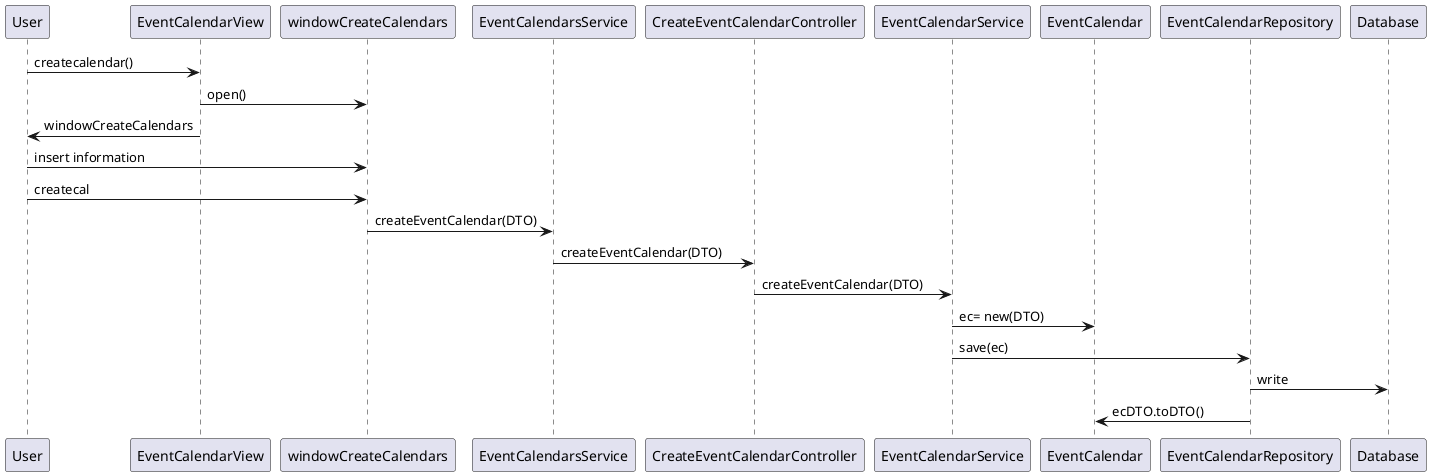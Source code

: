 /**
 * @startuml
 * User -> EventCalendarView : createcalendar()
 * EventCalendarView -> windowCreateCalendars : open()
 * EventCalendarView -> User : windowCreateCalendars
 * User -> windowCreateCalendars : insert information
 * User -> windowCreateCalendars : createcal
 * windowCreateCalendars -> EventCalendarsService : createEventCalendar(DTO)
 * EventCalendarsService -> CreateEventCalendarController : createEventCalendar(DTO)
 * CreateEventCalendarController -> EventCalendarService : createEventCalendar(DTO)
 * EventCalendarService -> EventCalendar : ec= new(DTO)
 * EventCalendarService ->	EventCalendarRepository : save(ec)
 * EventCalendarRepository -> Database : write
 * EventCalendarRepository -> EventCalendar : ecDTO.toDTO()
 *
 * @enduml
 */
